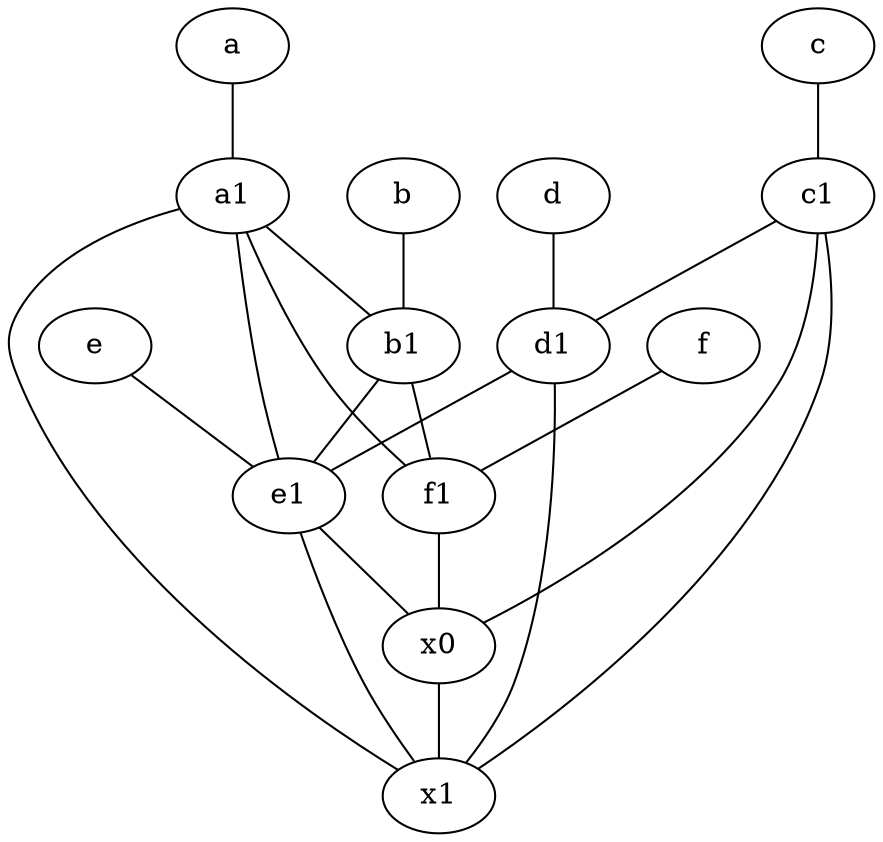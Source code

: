 graph {
	node [labelfontsize=50]
	x1 [labelfontsize=50]
	x0 [labelfontsize=50]
	c [labelfontsize=50 pos="4.5,2!"]
	f [labelfontsize=50 pos="3,9!"]
	a [labelfontsize=50 pos="8,2!"]
	a1 [labelfontsize=50 pos="8,3!"]
	c1 [labelfontsize=50 pos="4.5,3!"]
	b1 [labelfontsize=50 pos="9,4!"]
	d [labelfontsize=50 pos="2,5!"]
	e1 [labelfontsize=50 pos="7,7!"]
	d1 [labelfontsize=50 pos="3,5!"]
	e [labelfontsize=50 pos="7,9!"]
	b [labelfontsize=50 pos="10,4!"]
	f1 [labelfontsize=50 pos="3,8!"]
	b1 -- f1
	c -- c1
	c1 -- x1
	a1 -- x1
	c1 -- x0
	x0 -- x1
	e1 -- x0
	a1 -- b1
	e1 -- x1
	a -- a1
	e -- e1
	d1 -- x1
	a1 -- e1
	b -- b1
	c1 -- d1
	f -- f1
	d -- d1
	f1 -- x0
	b1 -- e1
	d1 -- e1
	a1 -- f1
}
